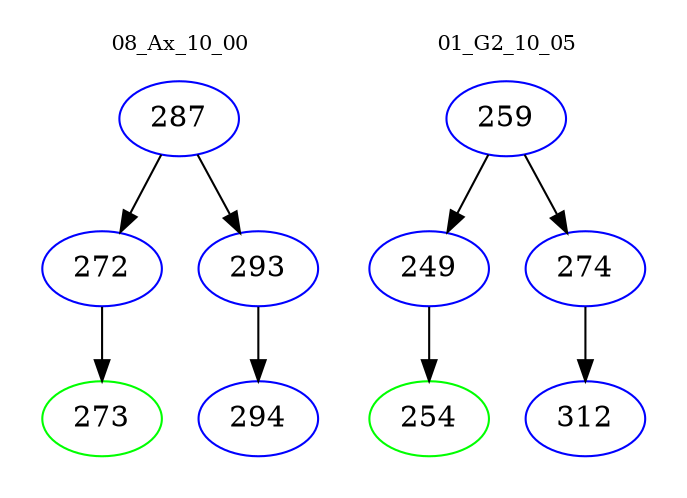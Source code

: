 digraph{
subgraph cluster_0 {
color = white
label = "08_Ax_10_00";
fontsize=10;
T0_287 [label="287", color="blue"]
T0_287 -> T0_272 [color="black"]
T0_272 [label="272", color="blue"]
T0_272 -> T0_273 [color="black"]
T0_273 [label="273", color="green"]
T0_287 -> T0_293 [color="black"]
T0_293 [label="293", color="blue"]
T0_293 -> T0_294 [color="black"]
T0_294 [label="294", color="blue"]
}
subgraph cluster_1 {
color = white
label = "01_G2_10_05";
fontsize=10;
T1_259 [label="259", color="blue"]
T1_259 -> T1_249 [color="black"]
T1_249 [label="249", color="blue"]
T1_249 -> T1_254 [color="black"]
T1_254 [label="254", color="green"]
T1_259 -> T1_274 [color="black"]
T1_274 [label="274", color="blue"]
T1_274 -> T1_312 [color="black"]
T1_312 [label="312", color="blue"]
}
}
